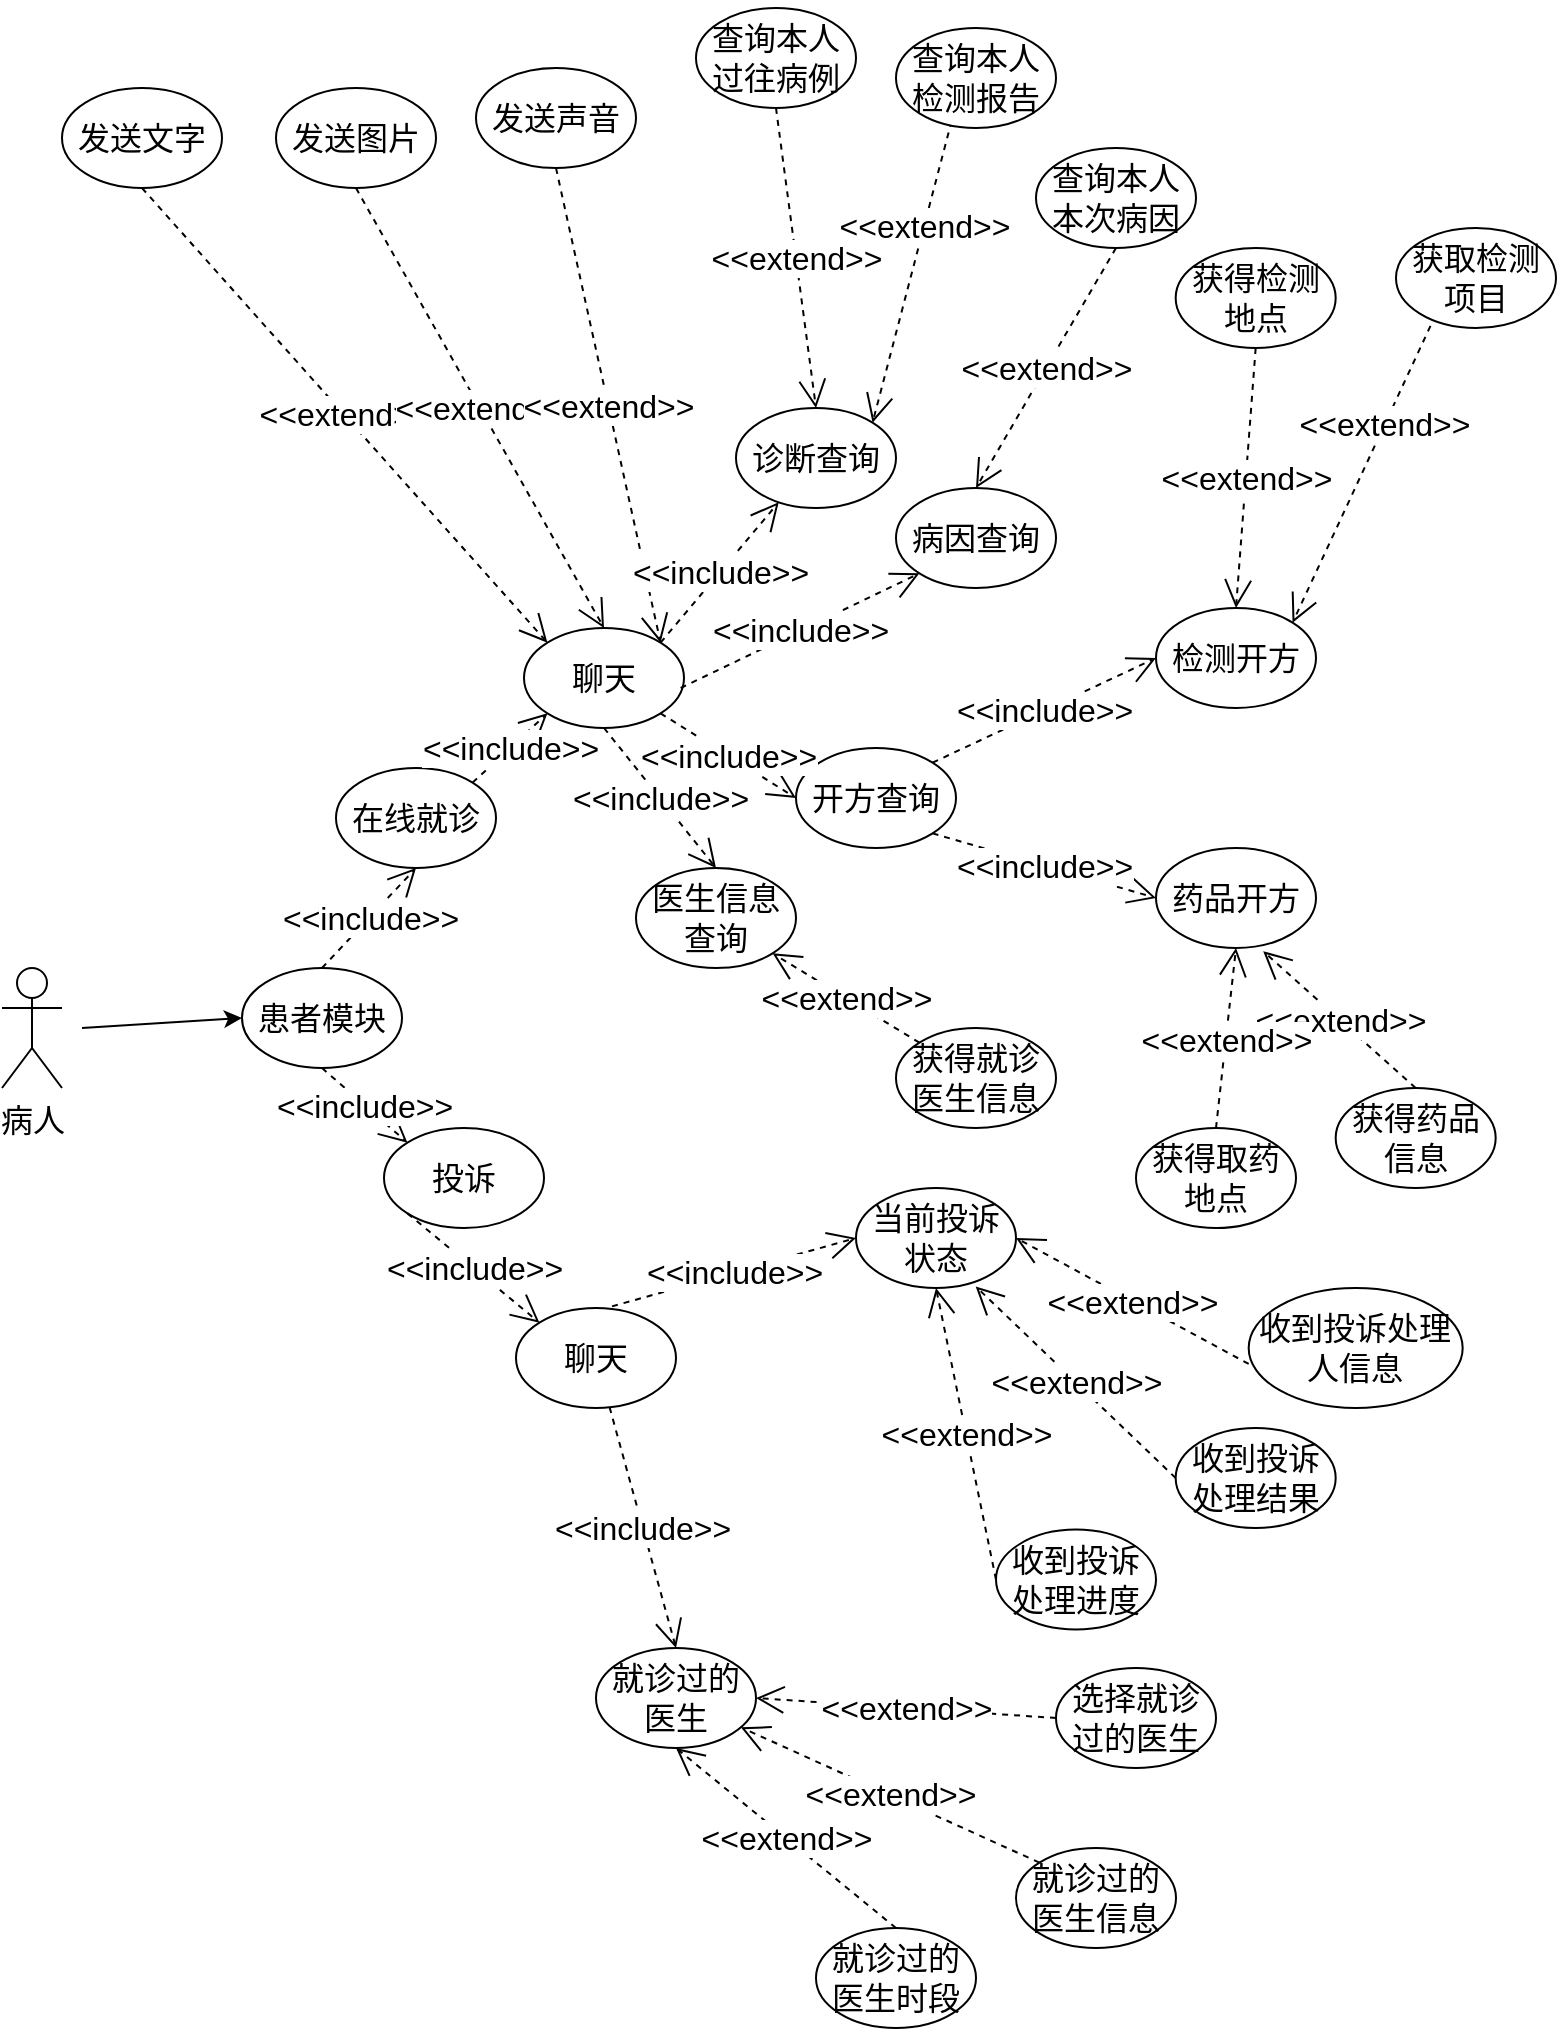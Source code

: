 <mxfile>
    <diagram id="NJdnxab9eYYoYXQFlmJY" name="病人端">
        <mxGraphModel dx="926" dy="507" grid="1" gridSize="10" guides="1" tooltips="1" connect="1" arrows="1" fold="1" page="1" pageScale="1" pageWidth="827" pageHeight="1169" math="0" shadow="0">
            <root>
                <mxCell id="0"/>
                <mxCell id="1" parent="0"/>
                <mxCell id="7" value="病人" style="shape=umlActor;verticalLabelPosition=bottom;verticalAlign=top;html=1;outlineConnect=0;fontFamily=Helvetica;fontSize=16;" parent="1" vertex="1">
                    <mxGeometry x="33" y="490" width="30" height="60" as="geometry"/>
                </mxCell>
                <mxCell id="8" value="患者模块" style="ellipse;whiteSpace=wrap;html=1;fontFamily=Helvetica;fontSize=16;" parent="1" vertex="1">
                    <mxGeometry x="153" y="490" width="80" height="50" as="geometry"/>
                </mxCell>
                <mxCell id="9" value="" style="endArrow=classic;html=1;fontFamily=Helvetica;fontSize=16;entryX=0;entryY=0.5;entryDx=0;entryDy=0;" parent="1" edge="1" target="8">
                    <mxGeometry width="50" height="50" relative="1" as="geometry">
                        <mxPoint x="73" y="520" as="sourcePoint"/>
                        <mxPoint x="143" y="520" as="targetPoint"/>
                    </mxGeometry>
                </mxCell>
                <mxCell id="71" value="&amp;lt;&amp;lt;include&amp;gt;&amp;gt;" style="endArrow=open;endSize=12;dashed=1;html=1;fontFamily=Helvetica;fontSize=16;exitX=0.5;exitY=1;exitDx=0;exitDy=0;entryX=0;entryY=0;entryDx=0;entryDy=0;" parent="1" edge="1" target="72" source="8">
                    <mxGeometry width="160" relative="1" as="geometry">
                        <mxPoint x="173" y="550" as="sourcePoint"/>
                        <mxPoint x="153" y="660" as="targetPoint"/>
                    </mxGeometry>
                </mxCell>
                <mxCell id="72" value="投诉" style="ellipse;whiteSpace=wrap;html=1;fontFamily=Helvetica;fontSize=16;" parent="1" vertex="1">
                    <mxGeometry x="224" y="570" width="80" height="50" as="geometry"/>
                </mxCell>
                <mxCell id="74" value="就诊过的医生" style="ellipse;whiteSpace=wrap;html=1;fontFamily=Helvetica;fontSize=16;" parent="1" vertex="1">
                    <mxGeometry x="330" y="830" width="80" height="50" as="geometry"/>
                </mxCell>
                <mxCell id="75" value="&amp;lt;&amp;lt;include&amp;gt;&amp;gt;" style="endArrow=open;endSize=12;dashed=1;html=1;fontFamily=Helvetica;fontSize=16;entryX=0.5;entryY=0;entryDx=0;entryDy=0;" parent="1" edge="1" target="74" source="loxHcXC8fSR8eSxNFyNq-94">
                    <mxGeometry width="160" relative="1" as="geometry">
                        <mxPoint x="220" y="710" as="sourcePoint"/>
                        <mxPoint x="103" y="810" as="targetPoint"/>
                    </mxGeometry>
                </mxCell>
                <mxCell id="76" value="&amp;lt;&amp;lt;extend&amp;gt;&amp;gt;" style="endArrow=open;endSize=12;dashed=1;html=1;fontFamily=Helvetica;fontSize=16;exitX=0;exitY=0;exitDx=0;exitDy=0;" parent="1" edge="1" target="74" source="77">
                    <mxGeometry x="-0.002" width="160" relative="1" as="geometry">
                        <mxPoint x="-97" y="1050" as="sourcePoint"/>
                        <mxPoint x="-87" y="980" as="targetPoint"/>
                        <mxPoint as="offset"/>
                    </mxGeometry>
                </mxCell>
                <mxCell id="77" value="就诊过的医生信息" style="ellipse;whiteSpace=wrap;html=1;fontFamily=Helvetica;fontSize=16;" parent="1" vertex="1">
                    <mxGeometry x="540" y="930" width="80" height="50" as="geometry"/>
                </mxCell>
                <mxCell id="78" value="&amp;lt;&amp;lt;extend&amp;gt;&amp;gt;" style="endArrow=open;endSize=12;dashed=1;html=1;fontFamily=Helvetica;fontSize=16;entryX=1;entryY=0.5;entryDx=0;entryDy=0;exitX=0;exitY=0.5;exitDx=0;exitDy=0;" parent="1" edge="1" target="74" source="79">
                    <mxGeometry x="-0.002" width="160" relative="1" as="geometry">
                        <mxPoint x="-7" y="1040" as="sourcePoint"/>
                        <mxPoint x="-27" y="980" as="targetPoint"/>
                        <mxPoint as="offset"/>
                    </mxGeometry>
                </mxCell>
                <mxCell id="79" value="选择就诊过的医生" style="ellipse;whiteSpace=wrap;html=1;fontFamily=Helvetica;fontSize=16;" parent="1" vertex="1">
                    <mxGeometry x="560" y="840" width="80" height="50" as="geometry"/>
                </mxCell>
                <mxCell id="81" value="当前投诉状态" style="ellipse;whiteSpace=wrap;html=1;fontFamily=Helvetica;fontSize=16;" parent="1" vertex="1">
                    <mxGeometry x="460" y="600" width="80" height="50" as="geometry"/>
                </mxCell>
                <mxCell id="82" value="&amp;lt;&amp;lt;extend&amp;gt;&amp;gt;" style="endArrow=open;endSize=12;dashed=1;html=1;fontFamily=Helvetica;fontSize=16;entryX=0.748;entryY=0.984;entryDx=0;entryDy=0;entryPerimeter=0;exitX=0;exitY=0.5;exitDx=0;exitDy=0;" parent="1" edge="1" target="81" source="83">
                    <mxGeometry x="-0.002" width="160" relative="1" as="geometry">
                        <mxPoint x="270" y="930" as="sourcePoint"/>
                        <mxPoint x="240" y="870" as="targetPoint"/>
                        <mxPoint as="offset"/>
                    </mxGeometry>
                </mxCell>
                <mxCell id="83" value="收到投诉处理结果" style="ellipse;whiteSpace=wrap;html=1;fontFamily=Helvetica;fontSize=16;" parent="1" vertex="1">
                    <mxGeometry x="619.84" y="720" width="80" height="50" as="geometry"/>
                </mxCell>
                <mxCell id="ld2WuSj3JQHPSCOXWmz2-114" value="&amp;lt;&amp;lt;include&amp;gt;&amp;gt;" style="endArrow=open;endSize=12;dashed=1;html=1;fontFamily=Helvetica;fontSize=16;entryX=0;entryY=0.5;entryDx=0;entryDy=0;exitX=0.6;exitY=-0.016;exitDx=0;exitDy=0;exitPerimeter=0;" parent="1" edge="1" target="81" source="loxHcXC8fSR8eSxNFyNq-94">
                    <mxGeometry width="160" relative="1" as="geometry">
                        <mxPoint x="330" y="730" as="sourcePoint"/>
                        <mxPoint x="200" y="800" as="targetPoint"/>
                    </mxGeometry>
                </mxCell>
                <mxCell id="jPuAKFjpc7MKeaZuPo1s-87" value="收到投诉处理人信息" style="ellipse;whiteSpace=wrap;html=1;fontFamily=Helvetica;fontSize=16;" vertex="1" parent="1">
                    <mxGeometry x="656.34" y="650" width="107" height="60" as="geometry"/>
                </mxCell>
                <mxCell id="jPuAKFjpc7MKeaZuPo1s-88" value="&amp;lt;&amp;lt;extend&amp;gt;&amp;gt;" style="endArrow=open;endSize=12;dashed=1;html=1;fontFamily=Helvetica;fontSize=16;entryX=1;entryY=0.5;entryDx=0;entryDy=0;exitX=0;exitY=0.633;exitDx=0;exitDy=0;exitPerimeter=0;" edge="1" parent="1" source="jPuAKFjpc7MKeaZuPo1s-87" target="81">
                    <mxGeometry x="-0.002" width="160" relative="1" as="geometry">
                        <mxPoint x="650" y="550" as="sourcePoint"/>
                        <mxPoint x="242.84" y="869.2" as="targetPoint"/>
                        <mxPoint as="offset"/>
                    </mxGeometry>
                </mxCell>
                <mxCell id="loxHcXC8fSR8eSxNFyNq-89" value="在线就诊" style="ellipse;whiteSpace=wrap;html=1;fontFamily=Helvetica;fontSize=16;" vertex="1" parent="1">
                    <mxGeometry x="200" y="390" width="80" height="50" as="geometry"/>
                </mxCell>
                <mxCell id="loxHcXC8fSR8eSxNFyNq-90" value="聊天" style="ellipse;whiteSpace=wrap;html=1;fontFamily=Helvetica;fontSize=16;" vertex="1" parent="1">
                    <mxGeometry x="294" y="320" width="80" height="50" as="geometry"/>
                </mxCell>
                <mxCell id="loxHcXC8fSR8eSxNFyNq-91" value="&amp;lt;&amp;lt;include&amp;gt;&amp;gt;" style="endArrow=open;endSize=12;dashed=1;html=1;fontFamily=Helvetica;fontSize=16;entryX=0;entryY=1;entryDx=0;entryDy=0;exitX=1;exitY=0;exitDx=0;exitDy=0;" edge="1" parent="1" source="loxHcXC8fSR8eSxNFyNq-89" target="loxHcXC8fSR8eSxNFyNq-90">
                    <mxGeometry width="160" relative="1" as="geometry">
                        <mxPoint x="344" y="680" as="sourcePoint"/>
                        <mxPoint x="460" y="630" as="targetPoint"/>
                    </mxGeometry>
                </mxCell>
                <mxCell id="loxHcXC8fSR8eSxNFyNq-93" value="&amp;lt;&amp;lt;include&amp;gt;&amp;gt;" style="endArrow=open;endSize=12;dashed=1;html=1;fontFamily=Helvetica;fontSize=16;entryX=0.5;entryY=1;entryDx=0;entryDy=0;exitX=0.5;exitY=0;exitDx=0;exitDy=0;" edge="1" parent="1" source="8" target="loxHcXC8fSR8eSxNFyNq-89">
                    <mxGeometry width="160" relative="1" as="geometry">
                        <mxPoint x="300" y="425" as="sourcePoint"/>
                        <mxPoint x="333" y="365" as="targetPoint"/>
                    </mxGeometry>
                </mxCell>
                <mxCell id="loxHcXC8fSR8eSxNFyNq-94" value="聊天" style="ellipse;whiteSpace=wrap;html=1;fontFamily=Helvetica;fontSize=16;" vertex="1" parent="1">
                    <mxGeometry x="290" y="660" width="80" height="50" as="geometry"/>
                </mxCell>
                <mxCell id="loxHcXC8fSR8eSxNFyNq-95" value="&amp;lt;&amp;lt;include&amp;gt;&amp;gt;" style="endArrow=open;endSize=12;dashed=1;html=1;fontFamily=Helvetica;fontSize=16;entryX=0;entryY=0;entryDx=0;entryDy=0;exitX=0;exitY=1;exitDx=0;exitDy=0;" edge="1" parent="1" source="72" target="loxHcXC8fSR8eSxNFyNq-94">
                    <mxGeometry width="160" relative="1" as="geometry">
                        <mxPoint x="203" y="500" as="sourcePoint"/>
                        <mxPoint x="250" y="450" as="targetPoint"/>
                    </mxGeometry>
                </mxCell>
                <mxCell id="loxHcXC8fSR8eSxNFyNq-96" value="&amp;lt;&amp;lt;extend&amp;gt;&amp;gt;" style="endArrow=open;endSize=12;dashed=1;html=1;fontFamily=Helvetica;fontSize=16;exitX=0.5;exitY=0;exitDx=0;exitDy=0;entryX=0.5;entryY=1;entryDx=0;entryDy=0;" edge="1" parent="1" source="loxHcXC8fSR8eSxNFyNq-97" target="74">
                    <mxGeometry x="-0.002" width="160" relative="1" as="geometry">
                        <mxPoint x="-177" y="1105.17" as="sourcePoint"/>
                        <mxPoint x="360" y="880" as="targetPoint"/>
                        <mxPoint as="offset"/>
                    </mxGeometry>
                </mxCell>
                <mxCell id="loxHcXC8fSR8eSxNFyNq-97" value="就诊过的医生时段" style="ellipse;whiteSpace=wrap;html=1;fontFamily=Helvetica;fontSize=16;" vertex="1" parent="1">
                    <mxGeometry x="440" y="970.0" width="80" height="50" as="geometry"/>
                </mxCell>
                <mxCell id="loxHcXC8fSR8eSxNFyNq-99" value="&amp;lt;&amp;lt;extend&amp;gt;&amp;gt;" style="endArrow=open;endSize=12;dashed=1;html=1;fontFamily=Helvetica;fontSize=16;entryX=0.5;entryY=1;entryDx=0;entryDy=0;exitX=0;exitY=0.5;exitDx=0;exitDy=0;" edge="1" parent="1" source="loxHcXC8fSR8eSxNFyNq-100" target="81">
                    <mxGeometry x="-0.002" width="160" relative="1" as="geometry">
                        <mxPoint x="180.16" y="980.8" as="sourcePoint"/>
                        <mxPoint x="430.0" y="700" as="targetPoint"/>
                        <mxPoint as="offset"/>
                    </mxGeometry>
                </mxCell>
                <mxCell id="loxHcXC8fSR8eSxNFyNq-100" value="收到投诉处理进度" style="ellipse;whiteSpace=wrap;html=1;fontFamily=Helvetica;fontSize=16;" vertex="1" parent="1">
                    <mxGeometry x="530" y="770.8" width="80" height="50" as="geometry"/>
                </mxCell>
                <mxCell id="_nAQpi22I21Tne-nYcTv-83" value="发送文字" style="ellipse;whiteSpace=wrap;html=1;fontFamily=Helvetica;fontSize=16;" vertex="1" parent="1">
                    <mxGeometry x="63" y="50" width="80" height="50" as="geometry"/>
                </mxCell>
                <mxCell id="_nAQpi22I21Tne-nYcTv-84" value="发送图片" style="ellipse;whiteSpace=wrap;html=1;fontFamily=Helvetica;fontSize=16;" vertex="1" parent="1">
                    <mxGeometry x="170" y="50" width="80" height="50" as="geometry"/>
                </mxCell>
                <mxCell id="_nAQpi22I21Tne-nYcTv-85" value="发送声音" style="ellipse;whiteSpace=wrap;html=1;fontFamily=Helvetica;fontSize=16;" vertex="1" parent="1">
                    <mxGeometry x="270" y="40" width="80" height="50" as="geometry"/>
                </mxCell>
                <mxCell id="_nAQpi22I21Tne-nYcTv-86" value="&amp;lt;&amp;lt;extend&amp;gt;&amp;gt;" style="endArrow=open;endSize=12;dashed=1;html=1;fontFamily=Helvetica;fontSize=16;entryX=0;entryY=0;entryDx=0;entryDy=0;exitX=0.5;exitY=1;exitDx=0;exitDy=0;" edge="1" parent="1" source="_nAQpi22I21Tne-nYcTv-83" target="loxHcXC8fSR8eSxNFyNq-90">
                    <mxGeometry x="-0.002" width="160" relative="1" as="geometry">
                        <mxPoint x="506.34" y="332.98" as="sourcePoint"/>
                        <mxPoint x="390" y="270" as="targetPoint"/>
                        <mxPoint as="offset"/>
                    </mxGeometry>
                </mxCell>
                <mxCell id="_nAQpi22I21Tne-nYcTv-87" value="&amp;lt;&amp;lt;extend&amp;gt;&amp;gt;" style="endArrow=open;endSize=12;dashed=1;html=1;fontFamily=Helvetica;fontSize=16;entryX=0.5;entryY=0;entryDx=0;entryDy=0;exitX=0.5;exitY=1;exitDx=0;exitDy=0;" edge="1" parent="1" source="_nAQpi22I21Tne-nYcTv-84" target="loxHcXC8fSR8eSxNFyNq-90">
                    <mxGeometry x="-0.002" width="160" relative="1" as="geometry">
                        <mxPoint x="404" y="80" as="sourcePoint"/>
                        <mxPoint x="315.716" y="337.322" as="targetPoint"/>
                        <mxPoint as="offset"/>
                    </mxGeometry>
                </mxCell>
                <mxCell id="_nAQpi22I21Tne-nYcTv-88" value="&amp;lt;&amp;lt;extend&amp;gt;&amp;gt;" style="endArrow=open;endSize=12;dashed=1;html=1;fontFamily=Helvetica;fontSize=16;entryX=1;entryY=0;entryDx=0;entryDy=0;exitX=0.5;exitY=1;exitDx=0;exitDy=0;" edge="1" parent="1" source="_nAQpi22I21Tne-nYcTv-85" target="loxHcXC8fSR8eSxNFyNq-90">
                    <mxGeometry x="-0.002" width="160" relative="1" as="geometry">
                        <mxPoint x="414" y="90" as="sourcePoint"/>
                        <mxPoint x="325.716" y="347.322" as="targetPoint"/>
                        <mxPoint as="offset"/>
                    </mxGeometry>
                </mxCell>
                <mxCell id="abm4gKf25Ib9o6zTnlEw-83" value="诊断查询" style="ellipse;whiteSpace=wrap;html=1;fontFamily=Helvetica;fontSize=16;" vertex="1" parent="1">
                    <mxGeometry x="400" y="210" width="80" height="50" as="geometry"/>
                </mxCell>
                <mxCell id="abm4gKf25Ib9o6zTnlEw-84" value="&amp;lt;&amp;lt;extend&amp;gt;&amp;gt;" style="endArrow=open;endSize=12;dashed=1;html=1;fontFamily=Helvetica;fontSize=16;exitX=0.5;exitY=1;exitDx=0;exitDy=0;entryX=0.5;entryY=0;entryDx=0;entryDy=0;" edge="1" parent="1" source="abm4gKf25Ib9o6zTnlEw-85" target="abm4gKf25Ib9o6zTnlEw-83">
                    <mxGeometry x="-0.002" width="160" relative="1" as="geometry">
                        <mxPoint x="636" y="440" as="sourcePoint"/>
                        <mxPoint x="546" y="390" as="targetPoint"/>
                        <mxPoint as="offset"/>
                    </mxGeometry>
                </mxCell>
                <mxCell id="abm4gKf25Ib9o6zTnlEw-85" value="查询本人过往病例" style="ellipse;whiteSpace=wrap;html=1;fontFamily=Helvetica;fontSize=16;" vertex="1" parent="1">
                    <mxGeometry x="380" y="10" width="80" height="50" as="geometry"/>
                </mxCell>
                <mxCell id="abm4gKf25Ib9o6zTnlEw-86" value="&amp;lt;&amp;lt;extend&amp;gt;&amp;gt;" style="endArrow=open;endSize=12;dashed=1;html=1;fontFamily=Helvetica;fontSize=16;exitX=0.5;exitY=0;exitDx=0;exitDy=0;entryX=1;entryY=0;entryDx=0;entryDy=0;" edge="1" parent="1" source="abm4gKf25Ib9o6zTnlEw-87" target="abm4gKf25Ib9o6zTnlEw-83">
                    <mxGeometry x="-0.002" width="160" relative="1" as="geometry">
                        <mxPoint x="606" y="490" as="sourcePoint"/>
                        <mxPoint x="536" y="410" as="targetPoint"/>
                        <mxPoint as="offset"/>
                    </mxGeometry>
                </mxCell>
                <mxCell id="abm4gKf25Ib9o6zTnlEw-87" value="查询本人检测报告" style="ellipse;whiteSpace=wrap;html=1;fontFamily=Helvetica;fontSize=16;" vertex="1" parent="1">
                    <mxGeometry x="480" y="20" width="80" height="50" as="geometry"/>
                </mxCell>
                <mxCell id="abm4gKf25Ib9o6zTnlEw-88" value="&amp;lt;&amp;lt;include&amp;gt;&amp;gt;" style="endArrow=open;endSize=12;dashed=1;html=1;fontFamily=Helvetica;fontSize=16;exitX=1;exitY=0;exitDx=0;exitDy=0;" edge="1" parent="1" source="loxHcXC8fSR8eSxNFyNq-90" target="abm4gKf25Ib9o6zTnlEw-83">
                    <mxGeometry width="160" relative="1" as="geometry">
                        <mxPoint x="278.284" y="407.322" as="sourcePoint"/>
                        <mxPoint x="315.716" y="372.678" as="targetPoint"/>
                    </mxGeometry>
                </mxCell>
                <mxCell id="sHompIeiI-9UbB_XQ81F-83" value="病因查询" style="ellipse;whiteSpace=wrap;html=1;fontFamily=Helvetica;fontSize=16;" vertex="1" parent="1">
                    <mxGeometry x="480" y="250" width="80" height="50" as="geometry"/>
                </mxCell>
                <mxCell id="sHompIeiI-9UbB_XQ81F-86" value="&amp;lt;&amp;lt;extend&amp;gt;&amp;gt;" style="endArrow=open;endSize=12;dashed=1;html=1;fontFamily=Helvetica;fontSize=16;exitX=0.5;exitY=1;exitDx=0;exitDy=0;entryX=0.5;entryY=0;entryDx=0;entryDy=0;" edge="1" parent="1" source="sHompIeiI-9UbB_XQ81F-87" target="sHompIeiI-9UbB_XQ81F-83">
                    <mxGeometry x="-0.002" width="160" relative="1" as="geometry">
                        <mxPoint x="756" y="540" as="sourcePoint"/>
                        <mxPoint x="686" y="460" as="targetPoint"/>
                        <mxPoint as="offset"/>
                    </mxGeometry>
                </mxCell>
                <mxCell id="sHompIeiI-9UbB_XQ81F-87" value="查询本人本次病因" style="ellipse;whiteSpace=wrap;html=1;fontFamily=Helvetica;fontSize=16;" vertex="1" parent="1">
                    <mxGeometry x="550" y="80" width="80" height="50" as="geometry"/>
                </mxCell>
                <mxCell id="a1mK5I7FwbS8hBGgV3Wx-83" value="&amp;lt;&amp;lt;include&amp;gt;&amp;gt;" style="endArrow=open;endSize=12;dashed=1;html=1;fontFamily=Helvetica;fontSize=16;exitX=0.979;exitY=0.6;exitDx=0;exitDy=0;entryX=0;entryY=1;entryDx=0;entryDy=0;exitPerimeter=0;" edge="1" parent="1" source="loxHcXC8fSR8eSxNFyNq-90" target="sHompIeiI-9UbB_XQ81F-83">
                    <mxGeometry width="160" relative="1" as="geometry">
                        <mxPoint x="372.284" y="337.322" as="sourcePoint"/>
                        <mxPoint x="439.205" y="284.618" as="targetPoint"/>
                    </mxGeometry>
                </mxCell>
                <mxCell id="bPadB127_EvEjpuh0DB1-84" value="开方查询" style="ellipse;whiteSpace=wrap;html=1;fontFamily=Helvetica;fontSize=16;" vertex="1" parent="1">
                    <mxGeometry x="430" y="380" width="80" height="50" as="geometry"/>
                </mxCell>
                <mxCell id="bPadB127_EvEjpuh0DB1-85" value="&amp;lt;&amp;lt;include&amp;gt;&amp;gt;" style="endArrow=open;endSize=12;dashed=1;html=1;fontFamily=Helvetica;fontSize=16;exitX=1;exitY=0;exitDx=0;exitDy=0;entryX=0;entryY=0.5;entryDx=0;entryDy=0;" edge="1" parent="1" source="bPadB127_EvEjpuh0DB1-84" target="bPadB127_EvEjpuh0DB1-86">
                    <mxGeometry width="160" relative="1" as="geometry">
                        <mxPoint x="580" y="630" as="sourcePoint"/>
                        <mxPoint x="640" y="710" as="targetPoint"/>
                        <mxPoint as="offset"/>
                    </mxGeometry>
                </mxCell>
                <mxCell id="bPadB127_EvEjpuh0DB1-86" value="检测开方" style="ellipse;whiteSpace=wrap;html=1;fontFamily=Helvetica;fontSize=16;" vertex="1" parent="1">
                    <mxGeometry x="610" y="310" width="80" height="50" as="geometry"/>
                </mxCell>
                <mxCell id="bPadB127_EvEjpuh0DB1-87" value="&amp;lt;&amp;lt;extend&amp;gt;&amp;gt;" style="endArrow=open;endSize=12;dashed=1;html=1;fontFamily=Helvetica;fontSize=16;exitX=0.5;exitY=1;exitDx=0;exitDy=0;entryX=0.5;entryY=0;entryDx=0;entryDy=0;" edge="1" parent="1" source="bPadB127_EvEjpuh0DB1-88" target="bPadB127_EvEjpuh0DB1-86">
                    <mxGeometry x="-0.002" width="160" relative="1" as="geometry">
                        <mxPoint x="765" y="820" as="sourcePoint"/>
                        <mxPoint x="710" y="760" as="targetPoint"/>
                        <mxPoint as="offset"/>
                    </mxGeometry>
                </mxCell>
                <mxCell id="bPadB127_EvEjpuh0DB1-88" value="获得检测地点" style="ellipse;whiteSpace=wrap;html=1;fontFamily=Helvetica;fontSize=16;" vertex="1" parent="1">
                    <mxGeometry x="619.84" y="130" width="80" height="50" as="geometry"/>
                </mxCell>
                <mxCell id="bPadB127_EvEjpuh0DB1-89" value="&amp;lt;&amp;lt;extend&amp;gt;&amp;gt;" style="endArrow=open;endSize=12;dashed=1;html=1;fontFamily=Helvetica;fontSize=16;exitX=0.5;exitY=0;exitDx=0;exitDy=0;entryX=1;entryY=0;entryDx=0;entryDy=0;" edge="1" parent="1" source="bPadB127_EvEjpuh0DB1-90" target="bPadB127_EvEjpuh0DB1-86">
                    <mxGeometry x="-0.002" width="160" relative="1" as="geometry">
                        <mxPoint x="630" y="830" as="sourcePoint"/>
                        <mxPoint x="650" y="770" as="targetPoint"/>
                        <mxPoint as="offset"/>
                    </mxGeometry>
                </mxCell>
                <mxCell id="bPadB127_EvEjpuh0DB1-90" value="获取检测项目" style="ellipse;whiteSpace=wrap;html=1;fontFamily=Helvetica;fontSize=16;" vertex="1" parent="1">
                    <mxGeometry x="730" y="120" width="80" height="50" as="geometry"/>
                </mxCell>
                <mxCell id="bPadB127_EvEjpuh0DB1-91" value="&amp;lt;&amp;lt;include&amp;gt;&amp;gt;" style="endArrow=open;endSize=12;dashed=1;html=1;fontFamily=Helvetica;fontSize=16;entryX=0;entryY=0.5;entryDx=0;entryDy=0;exitX=1;exitY=1;exitDx=0;exitDy=0;" edge="1" parent="1" source="bPadB127_EvEjpuh0DB1-84" target="bPadB127_EvEjpuh0DB1-92">
                    <mxGeometry width="160" relative="1" as="geometry">
                        <mxPoint x="520" y="630" as="sourcePoint"/>
                        <mxPoint x="510" y="720" as="targetPoint"/>
                        <mxPoint as="offset"/>
                    </mxGeometry>
                </mxCell>
                <mxCell id="bPadB127_EvEjpuh0DB1-92" value="药品开方" style="ellipse;whiteSpace=wrap;html=1;fontFamily=Helvetica;fontSize=16;" vertex="1" parent="1">
                    <mxGeometry x="610" y="430" width="80" height="50" as="geometry"/>
                </mxCell>
                <mxCell id="bPadB127_EvEjpuh0DB1-93" value="获得药品信息" style="ellipse;whiteSpace=wrap;html=1;fontFamily=Helvetica;fontSize=16;" vertex="1" parent="1">
                    <mxGeometry x="699.84" y="550" width="80" height="50" as="geometry"/>
                </mxCell>
                <mxCell id="bPadB127_EvEjpuh0DB1-94" value="&amp;lt;&amp;lt;extend&amp;gt;&amp;gt;" style="endArrow=open;endSize=12;dashed=1;html=1;fontFamily=Helvetica;fontSize=16;exitX=0.5;exitY=0;exitDx=0;exitDy=0;entryX=0.67;entryY=1.032;entryDx=0;entryDy=0;entryPerimeter=0;" edge="1" parent="1" source="bPadB127_EvEjpuh0DB1-93" target="bPadB127_EvEjpuh0DB1-92">
                    <mxGeometry x="0.008" width="160" relative="1" as="geometry">
                        <mxPoint x="552" y="833" as="sourcePoint"/>
                        <mxPoint x="522" y="773" as="targetPoint"/>
                        <mxPoint as="offset"/>
                    </mxGeometry>
                </mxCell>
                <mxCell id="bPadB127_EvEjpuh0DB1-95" value="&amp;lt;&amp;lt;extend&amp;gt;&amp;gt;" style="endArrow=open;endSize=12;dashed=1;html=1;fontFamily=Helvetica;fontSize=16;exitX=0.5;exitY=0;exitDx=0;exitDy=0;entryX=0.5;entryY=1;entryDx=0;entryDy=0;" edge="1" parent="1" source="bPadB127_EvEjpuh0DB1-96" target="bPadB127_EvEjpuh0DB1-92">
                    <mxGeometry x="-0.016" width="160" relative="1" as="geometry">
                        <mxPoint x="447" y="828" as="sourcePoint"/>
                        <mxPoint x="477" y="768" as="targetPoint"/>
                        <mxPoint as="offset"/>
                    </mxGeometry>
                </mxCell>
                <mxCell id="bPadB127_EvEjpuh0DB1-96" value="获得取药地点" style="ellipse;whiteSpace=wrap;html=1;fontFamily=Helvetica;fontSize=16;" vertex="1" parent="1">
                    <mxGeometry x="600" y="570" width="80" height="50" as="geometry"/>
                </mxCell>
                <mxCell id="bPadB127_EvEjpuh0DB1-97" value="&amp;lt;&amp;lt;include&amp;gt;&amp;gt;" style="endArrow=open;endSize=12;dashed=1;html=1;fontFamily=Helvetica;fontSize=16;exitX=1;exitY=1;exitDx=0;exitDy=0;entryX=0;entryY=0.5;entryDx=0;entryDy=0;" edge="1" parent="1" source="loxHcXC8fSR8eSxNFyNq-90" target="bPadB127_EvEjpuh0DB1-84">
                    <mxGeometry width="160" relative="1" as="geometry">
                        <mxPoint x="382.32" y="360" as="sourcePoint"/>
                        <mxPoint x="501.716" y="302.678" as="targetPoint"/>
                    </mxGeometry>
                </mxCell>
                <mxCell id="bPadB127_EvEjpuh0DB1-98" value="医生信息查询" style="ellipse;whiteSpace=wrap;html=1;fontFamily=Helvetica;fontSize=16;" vertex="1" parent="1">
                    <mxGeometry x="350" y="440" width="80" height="50" as="geometry"/>
                </mxCell>
                <mxCell id="bPadB127_EvEjpuh0DB1-99" value="&amp;lt;&amp;lt;include&amp;gt;&amp;gt;" style="endArrow=open;endSize=12;dashed=1;html=1;fontFamily=Helvetica;fontSize=16;exitX=0.5;exitY=1;exitDx=0;exitDy=0;entryX=0.5;entryY=0;entryDx=0;entryDy=0;" edge="1" parent="1" source="loxHcXC8fSR8eSxNFyNq-90" target="bPadB127_EvEjpuh0DB1-98">
                    <mxGeometry width="160" relative="1" as="geometry">
                        <mxPoint x="372.284" y="372.678" as="sourcePoint"/>
                        <mxPoint x="440" y="415" as="targetPoint"/>
                    </mxGeometry>
                </mxCell>
                <mxCell id="bPadB127_EvEjpuh0DB1-100" value="&amp;lt;&amp;lt;extend&amp;gt;&amp;gt;" style="endArrow=open;endSize=12;dashed=1;html=1;fontFamily=Helvetica;fontSize=16;exitX=0;exitY=0;exitDx=0;exitDy=0;entryX=1;entryY=1;entryDx=0;entryDy=0;" edge="1" parent="1" source="bPadB127_EvEjpuh0DB1-101" target="bPadB127_EvEjpuh0DB1-98">
                    <mxGeometry x="-0.016" width="160" relative="1" as="geometry">
                        <mxPoint x="327" y="778" as="sourcePoint"/>
                        <mxPoint x="448.284" y="502.678" as="targetPoint"/>
                        <mxPoint as="offset"/>
                    </mxGeometry>
                </mxCell>
                <mxCell id="bPadB127_EvEjpuh0DB1-101" value="获得就诊医生信息" style="ellipse;whiteSpace=wrap;html=1;fontFamily=Helvetica;fontSize=16;" vertex="1" parent="1">
                    <mxGeometry x="480" y="520" width="80" height="50" as="geometry"/>
                </mxCell>
            </root>
        </mxGraphModel>
    </diagram>
    <diagram name="医生端" id="Bx6CZPLRewp9mBwdQaxV">
        <mxGraphModel dx="756" dy="507" grid="1" gridSize="10" guides="1" tooltips="1" connect="1" arrows="1" fold="1" page="1" pageScale="1" pageWidth="827" pageHeight="1169" math="0" shadow="0">
            <root>
                <mxCell id="gvjS8sGDg7Mvpep1kLNC-0"/>
                <mxCell id="gvjS8sGDg7Mvpep1kLNC-1" parent="gvjS8sGDg7Mvpep1kLNC-0"/>
                <mxCell id="gvjS8sGDg7Mvpep1kLNC-3" value="医生模块" style="ellipse;whiteSpace=wrap;html=1;fontFamily=Helvetica;fontSize=16;" parent="gvjS8sGDg7Mvpep1kLNC-1" vertex="1">
                    <mxGeometry x="359" y="70" width="80" height="50" as="geometry"/>
                </mxCell>
                <mxCell id="zEujwbrCRtAu8Y5eIeBA-0" value="&amp;lt;&amp;lt;include&amp;gt;&amp;gt;" style="endArrow=open;endSize=12;dashed=1;html=1;fontFamily=Helvetica;fontSize=16;exitX=0.5;exitY=1;exitDx=0;exitDy=0;entryX=0.5;entryY=0;entryDx=0;entryDy=0;" parent="gvjS8sGDg7Mvpep1kLNC-1" edge="1" target="zEujwbrCRtAu8Y5eIeBA-1" source="gvjS8sGDg7Mvpep1kLNC-3">
                    <mxGeometry width="160" relative="1" as="geometry">
                        <mxPoint x="236" y="420" as="sourcePoint"/>
                        <mxPoint x="306" y="490" as="targetPoint"/>
                    </mxGeometry>
                </mxCell>
                <mxCell id="zEujwbrCRtAu8Y5eIeBA-1" value="在线问诊" style="ellipse;whiteSpace=wrap;html=1;fontFamily=Helvetica;fontSize=16;" parent="gvjS8sGDg7Mvpep1kLNC-1" vertex="1">
                    <mxGeometry x="359" y="180" width="80" height="50" as="geometry"/>
                </mxCell>
                <mxCell id="zEujwbrCRtAu8Y5eIeBA-2" value="聊天" style="ellipse;whiteSpace=wrap;html=1;fontFamily=Helvetica;fontSize=16;" parent="gvjS8sGDg7Mvpep1kLNC-1" vertex="1">
                    <mxGeometry x="359" y="280" width="80" height="50" as="geometry"/>
                </mxCell>
                <mxCell id="zEujwbrCRtAu8Y5eIeBA-3" value="&amp;lt;&amp;lt;include&amp;gt;&amp;gt;" style="endArrow=open;endSize=12;dashed=1;html=1;fontFamily=Helvetica;fontSize=16;entryX=0.5;entryY=0;entryDx=0;entryDy=0;exitX=0.5;exitY=1;exitDx=0;exitDy=0;" parent="gvjS8sGDg7Mvpep1kLNC-1" edge="1" target="zEujwbrCRtAu8Y5eIeBA-2" source="zEujwbrCRtAu8Y5eIeBA-1">
                    <mxGeometry width="160" relative="1" as="geometry">
                        <mxPoint x="380" y="510" as="sourcePoint"/>
                        <mxPoint x="496" y="460" as="targetPoint"/>
                    </mxGeometry>
                </mxCell>
                <mxCell id="lYZwMJZ39ByG_NPIFqXy-0" value="&amp;lt;&amp;lt;extend&amp;gt;&amp;gt;" style="endArrow=open;endSize=12;dashed=1;html=1;fontFamily=Helvetica;fontSize=16;exitX=0.5;exitY=0;exitDx=0;exitDy=0;entryX=0.5;entryY=1;entryDx=0;entryDy=0;" parent="gvjS8sGDg7Mvpep1kLNC-1" edge="1" target="zEujwbrCRtAu8Y5eIeBA-2" source="lYZwMJZ39ByG_NPIFqXy-1">
                    <mxGeometry x="-0.002" width="160" relative="1" as="geometry">
                        <mxPoint x="710" y="510" as="sourcePoint"/>
                        <mxPoint x="596" y="470" as="targetPoint"/>
                        <mxPoint as="offset"/>
                    </mxGeometry>
                </mxCell>
                <mxCell id="lYZwMJZ39ByG_NPIFqXy-1" value="发起聊天" style="ellipse;whiteSpace=wrap;html=1;fontFamily=Helvetica;fontSize=16;" parent="gvjS8sGDg7Mvpep1kLNC-1" vertex="1">
                    <mxGeometry x="596" y="380" width="80" height="50" as="geometry"/>
                </mxCell>
                <mxCell id="lYZwMJZ39ByG_NPIFqXy-2" value="&amp;lt;&amp;lt;extend&amp;gt;&amp;gt;" style="endArrow=open;endSize=12;dashed=1;html=1;fontFamily=Helvetica;fontSize=16;exitX=0.5;exitY=0;exitDx=0;exitDy=0;entryX=0.5;entryY=1;entryDx=0;entryDy=0;" parent="gvjS8sGDg7Mvpep1kLNC-1" edge="1" target="zEujwbrCRtAu8Y5eIeBA-2" source="lYZwMJZ39ByG_NPIFqXy-3">
                    <mxGeometry x="-0.002" width="160" relative="1" as="geometry">
                        <mxPoint x="686" y="560" as="sourcePoint"/>
                        <mxPoint x="576" y="500" as="targetPoint"/>
                        <mxPoint as="offset"/>
                    </mxGeometry>
                </mxCell>
                <mxCell id="lYZwMJZ39ByG_NPIFqXy-3" value="聊天接通" style="ellipse;whiteSpace=wrap;html=1;fontFamily=Helvetica;fontSize=16;" parent="gvjS8sGDg7Mvpep1kLNC-1" vertex="1">
                    <mxGeometry x="439" y="380" width="80" height="50" as="geometry"/>
                </mxCell>
                <mxCell id="lYZwMJZ39ByG_NPIFqXy-4" value="诊断" style="ellipse;whiteSpace=wrap;html=1;fontFamily=Helvetica;fontSize=16;" parent="gvjS8sGDg7Mvpep1kLNC-1" vertex="1">
                    <mxGeometry x="230" y="380" width="80" height="50" as="geometry"/>
                </mxCell>
                <mxCell id="lYZwMJZ39ByG_NPIFqXy-5" value="&amp;lt;&amp;lt;include&amp;gt;&amp;gt;" style="endArrow=open;endSize=12;dashed=1;html=1;fontFamily=Helvetica;fontSize=16;entryX=0.5;entryY=0;entryDx=0;entryDy=0;exitX=0.5;exitY=1;exitDx=0;exitDy=0;" parent="gvjS8sGDg7Mvpep1kLNC-1" edge="1" target="lYZwMJZ39ByG_NPIFqXy-4" source="zEujwbrCRtAu8Y5eIeBA-2">
                    <mxGeometry width="160" relative="1" as="geometry">
                        <mxPoint x="536" y="500" as="sourcePoint"/>
                        <mxPoint x="536" y="570" as="targetPoint"/>
                        <mxPoint as="offset"/>
                    </mxGeometry>
                </mxCell>
                <mxCell id="lYZwMJZ39ByG_NPIFqXy-6" value="&amp;lt;&amp;lt;extend&amp;gt;&amp;gt;" style="endArrow=open;endSize=12;dashed=1;html=1;fontFamily=Helvetica;fontSize=16;exitX=0;exitY=0.5;exitDx=0;exitDy=0;entryX=1;entryY=0.5;entryDx=0;entryDy=0;" parent="gvjS8sGDg7Mvpep1kLNC-1" edge="1" target="lYZwMJZ39ByG_NPIFqXy-4" source="lYZwMJZ39ByG_NPIFqXy-7">
                    <mxGeometry x="-0.002" width="160" relative="1" as="geometry">
                        <mxPoint x="686" y="630" as="sourcePoint"/>
                        <mxPoint x="586" y="600" as="targetPoint"/>
                        <mxPoint as="offset"/>
                    </mxGeometry>
                </mxCell>
                <mxCell id="lYZwMJZ39ByG_NPIFqXy-7" value="发送文字" style="ellipse;whiteSpace=wrap;html=1;fontFamily=Helvetica;fontSize=16;" parent="gvjS8sGDg7Mvpep1kLNC-1" vertex="1">
                    <mxGeometry x="570" y="450" width="80" height="50" as="geometry"/>
                </mxCell>
                <mxCell id="lYZwMJZ39ByG_NPIFqXy-8" value="&amp;lt;&amp;lt;extend&amp;gt;&amp;gt;" style="endArrow=open;endSize=12;dashed=1;html=1;fontFamily=Helvetica;fontSize=16;exitX=0;exitY=0.5;exitDx=0;exitDy=0;entryX=1;entryY=0.5;entryDx=0;entryDy=0;" parent="gvjS8sGDg7Mvpep1kLNC-1" edge="1" target="lYZwMJZ39ByG_NPIFqXy-4" source="lYZwMJZ39ByG_NPIFqXy-9">
                    <mxGeometry x="-0.002" width="160" relative="1" as="geometry">
                        <mxPoint x="676" y="690" as="sourcePoint"/>
                        <mxPoint x="576" y="640" as="targetPoint"/>
                        <mxPoint as="offset"/>
                    </mxGeometry>
                </mxCell>
                <mxCell id="lYZwMJZ39ByG_NPIFqXy-9" value="发送图片" style="ellipse;whiteSpace=wrap;html=1;fontFamily=Helvetica;fontSize=16;" parent="gvjS8sGDg7Mvpep1kLNC-1" vertex="1">
                    <mxGeometry x="676" y="510" width="80" height="50" as="geometry"/>
                </mxCell>
                <mxCell id="lYZwMJZ39ByG_NPIFqXy-10" value="&amp;lt;&amp;lt;extend&amp;gt;&amp;gt;" style="endArrow=open;endSize=12;dashed=1;html=1;fontFamily=Helvetica;fontSize=16;exitX=0;exitY=0.5;exitDx=0;exitDy=0;entryX=1;entryY=0.5;entryDx=0;entryDy=0;" parent="gvjS8sGDg7Mvpep1kLNC-1" edge="1" target="lYZwMJZ39ByG_NPIFqXy-4" source="lYZwMJZ39ByG_NPIFqXy-11">
                    <mxGeometry x="-0.004" width="160" relative="1" as="geometry">
                        <mxPoint x="626" y="730" as="sourcePoint"/>
                        <mxPoint x="536" y="650" as="targetPoint"/>
                        <mxPoint as="offset"/>
                    </mxGeometry>
                </mxCell>
                <mxCell id="lYZwMJZ39ByG_NPIFqXy-11" value="发送声音" style="ellipse;whiteSpace=wrap;html=1;fontFamily=Helvetica;fontSize=16;" parent="gvjS8sGDg7Mvpep1kLNC-1" vertex="1">
                    <mxGeometry x="696" y="585" width="80" height="50" as="geometry"/>
                </mxCell>
                <mxCell id="lYZwMJZ39ByG_NPIFqXy-12" value="&amp;lt;&amp;lt;include&amp;gt;&amp;gt;" style="endArrow=open;endSize=12;dashed=1;html=1;fontFamily=Helvetica;fontSize=16;entryX=0.5;entryY=0;entryDx=0;entryDy=0;exitX=0.74;exitY=1;exitDx=0;exitDy=0;exitPerimeter=0;" parent="gvjS8sGDg7Mvpep1kLNC-1" edge="1" target="lYZwMJZ39ByG_NPIFqXy-13" source="lYZwMJZ39ByG_NPIFqXy-4">
                    <mxGeometry width="160" relative="1" as="geometry">
                        <mxPoint x="526" y="640" as="sourcePoint"/>
                        <mxPoint x="506" y="730" as="targetPoint"/>
                        <mxPoint as="offset"/>
                    </mxGeometry>
                </mxCell>
                <mxCell id="lYZwMJZ39ByG_NPIFqXy-13" value="诊断查询" style="ellipse;whiteSpace=wrap;html=1;fontFamily=Helvetica;fontSize=16;" parent="gvjS8sGDg7Mvpep1kLNC-1" vertex="1">
                    <mxGeometry x="470" y="560" width="80" height="50" as="geometry"/>
                </mxCell>
                <mxCell id="lYZwMJZ39ByG_NPIFqXy-14" value="&amp;lt;&amp;lt;extend&amp;gt;&amp;gt;" style="endArrow=open;endSize=12;dashed=1;html=1;fontFamily=Helvetica;fontSize=16;exitX=0.5;exitY=0;exitDx=0;exitDy=0;entryX=1;entryY=1;entryDx=0;entryDy=0;" parent="gvjS8sGDg7Mvpep1kLNC-1" edge="1" target="lYZwMJZ39ByG_NPIFqXy-13" source="lYZwMJZ39ByG_NPIFqXy-15">
                    <mxGeometry x="-0.002" width="160" relative="1" as="geometry">
                        <mxPoint x="646" y="830" as="sourcePoint"/>
                        <mxPoint x="556" y="780" as="targetPoint"/>
                        <mxPoint as="offset"/>
                    </mxGeometry>
                </mxCell>
                <mxCell id="lYZwMJZ39ByG_NPIFqXy-15" value="查询患者过往病例" style="ellipse;whiteSpace=wrap;html=1;fontFamily=Helvetica;fontSize=16;" parent="gvjS8sGDg7Mvpep1kLNC-1" vertex="1">
                    <mxGeometry x="640" y="670" width="80" height="50" as="geometry"/>
                </mxCell>
                <mxCell id="lYZwMJZ39ByG_NPIFqXy-16" value="&amp;lt;&amp;lt;extend&amp;gt;&amp;gt;" style="endArrow=open;endSize=12;dashed=1;html=1;fontFamily=Helvetica;fontSize=16;exitX=0.5;exitY=0;exitDx=0;exitDy=0;entryX=0.5;entryY=1;entryDx=0;entryDy=0;" parent="gvjS8sGDg7Mvpep1kLNC-1" edge="1" target="lYZwMJZ39ByG_NPIFqXy-13" source="lYZwMJZ39ByG_NPIFqXy-17">
                    <mxGeometry x="-0.002" width="160" relative="1" as="geometry">
                        <mxPoint x="616" y="880" as="sourcePoint"/>
                        <mxPoint x="546" y="800" as="targetPoint"/>
                        <mxPoint as="offset"/>
                    </mxGeometry>
                </mxCell>
                <mxCell id="lYZwMJZ39ByG_NPIFqXy-17" value="查询患者检测报告" style="ellipse;whiteSpace=wrap;html=1;fontFamily=Helvetica;fontSize=16;" parent="gvjS8sGDg7Mvpep1kLNC-1" vertex="1">
                    <mxGeometry x="540" y="720" width="80" height="50" as="geometry"/>
                </mxCell>
                <mxCell id="lYZwMJZ39ByG_NPIFqXy-18" value="&amp;lt;&amp;lt;include&amp;gt;&amp;gt;" style="endArrow=open;endSize=12;dashed=1;html=1;fontFamily=Helvetica;fontSize=16;entryX=0.5;entryY=0;entryDx=0;entryDy=0;" parent="gvjS8sGDg7Mvpep1kLNC-1" edge="1" target="lYZwMJZ39ByG_NPIFqXy-19" source="lYZwMJZ39ByG_NPIFqXy-4">
                    <mxGeometry x="0.268" y="1" width="160" relative="1" as="geometry">
                        <mxPoint x="486" y="620" as="sourcePoint"/>
                        <mxPoint x="386" y="700" as="targetPoint"/>
                        <mxPoint as="offset"/>
                    </mxGeometry>
                </mxCell>
                <mxCell id="lYZwMJZ39ByG_NPIFqXy-19" value="开方" style="ellipse;whiteSpace=wrap;html=1;fontFamily=Helvetica;fontSize=16;" parent="gvjS8sGDg7Mvpep1kLNC-1" vertex="1">
                    <mxGeometry x="270" y="510" width="80" height="50" as="geometry"/>
                </mxCell>
                <mxCell id="lYZwMJZ39ByG_NPIFqXy-21" value="&amp;lt;&amp;lt;include&amp;gt;&amp;gt;" style="endArrow=open;endSize=12;dashed=1;html=1;fontFamily=Helvetica;fontSize=16;exitX=1;exitY=1;exitDx=0;exitDy=0;entryX=0.25;entryY=0;entryDx=0;entryDy=0;entryPerimeter=0;" parent="gvjS8sGDg7Mvpep1kLNC-1" edge="1" target="lYZwMJZ39ByG_NPIFqXy-22" source="lYZwMJZ39ByG_NPIFqXy-19">
                    <mxGeometry width="160" relative="1" as="geometry">
                        <mxPoint x="406" y="770" as="sourcePoint"/>
                        <mxPoint x="466" y="850" as="targetPoint"/>
                        <mxPoint as="offset"/>
                    </mxGeometry>
                </mxCell>
                <mxCell id="lYZwMJZ39ByG_NPIFqXy-22" value="检测开方" style="ellipse;whiteSpace=wrap;html=1;fontFamily=Helvetica;fontSize=16;" parent="gvjS8sGDg7Mvpep1kLNC-1" vertex="1">
                    <mxGeometry x="390" y="610" width="80" height="50" as="geometry"/>
                </mxCell>
                <mxCell id="lYZwMJZ39ByG_NPIFqXy-23" value="&amp;lt;&amp;lt;extend&amp;gt;&amp;gt;" style="endArrow=open;endSize=12;dashed=1;html=1;fontFamily=Helvetica;fontSize=16;exitX=0.28;exitY=0;exitDx=0;exitDy=0;exitPerimeter=0;entryX=0.94;entryY=0.88;entryDx=0;entryDy=0;entryPerimeter=0;" parent="gvjS8sGDg7Mvpep1kLNC-1" edge="1" target="lYZwMJZ39ByG_NPIFqXy-22" source="lYZwMJZ39ByG_NPIFqXy-24">
                    <mxGeometry x="-0.002" width="160" relative="1" as="geometry">
                        <mxPoint x="591" y="960" as="sourcePoint"/>
                        <mxPoint x="536" y="900" as="targetPoint"/>
                        <mxPoint as="offset"/>
                    </mxGeometry>
                </mxCell>
                <mxCell id="lYZwMJZ39ByG_NPIFqXy-24" value="获得检测信息" style="ellipse;whiteSpace=wrap;html=1;fontFamily=Helvetica;fontSize=16;" parent="gvjS8sGDg7Mvpep1kLNC-1" vertex="1">
                    <mxGeometry x="480" y="840" width="80" height="50" as="geometry"/>
                </mxCell>
                <mxCell id="lYZwMJZ39ByG_NPIFqXy-25" value="&amp;lt;&amp;lt;extend&amp;gt;&amp;gt;" style="endArrow=open;endSize=12;dashed=1;html=1;fontFamily=Helvetica;fontSize=16;exitX=0.5;exitY=0;exitDx=0;exitDy=0;entryX=0.5;entryY=1;entryDx=0;entryDy=0;" parent="gvjS8sGDg7Mvpep1kLNC-1" edge="1" target="lYZwMJZ39ByG_NPIFqXy-22" source="lYZwMJZ39ByG_NPIFqXy-26">
                    <mxGeometry x="-0.002" width="160" relative="1" as="geometry">
                        <mxPoint x="456" y="970" as="sourcePoint"/>
                        <mxPoint x="476" y="910" as="targetPoint"/>
                        <mxPoint as="offset"/>
                    </mxGeometry>
                </mxCell>
                <mxCell id="lYZwMJZ39ByG_NPIFqXy-26" value="选择检测项目" style="ellipse;whiteSpace=wrap;html=1;fontFamily=Helvetica;fontSize=16;" parent="gvjS8sGDg7Mvpep1kLNC-1" vertex="1">
                    <mxGeometry x="370" y="780" width="80" height="50" as="geometry"/>
                </mxCell>
                <mxCell id="lYZwMJZ39ByG_NPIFqXy-27" value="&amp;lt;&amp;lt;include&amp;gt;&amp;gt;" style="endArrow=open;endSize=12;dashed=1;html=1;fontFamily=Helvetica;fontSize=16;entryX=0.5;entryY=0;entryDx=0;entryDy=0;" parent="gvjS8sGDg7Mvpep1kLNC-1" edge="1" target="lYZwMJZ39ByG_NPIFqXy-28" source="lYZwMJZ39ByG_NPIFqXy-19">
                    <mxGeometry width="160" relative="1" as="geometry">
                        <mxPoint x="346" y="770" as="sourcePoint"/>
                        <mxPoint x="336" y="860" as="targetPoint"/>
                        <mxPoint as="offset"/>
                    </mxGeometry>
                </mxCell>
                <mxCell id="lYZwMJZ39ByG_NPIFqXy-28" value="药品开方" style="ellipse;whiteSpace=wrap;html=1;fontFamily=Helvetica;fontSize=16;" parent="gvjS8sGDg7Mvpep1kLNC-1" vertex="1">
                    <mxGeometry x="270" y="640" width="80" height="50" as="geometry"/>
                </mxCell>
                <mxCell id="lYZwMJZ39ByG_NPIFqXy-29" value="获得药品信息" style="ellipse;whiteSpace=wrap;html=1;fontFamily=Helvetica;fontSize=16;" parent="gvjS8sGDg7Mvpep1kLNC-1" vertex="1">
                    <mxGeometry x="290" y="830" width="80" height="50" as="geometry"/>
                </mxCell>
                <mxCell id="lYZwMJZ39ByG_NPIFqXy-30" value="&amp;lt;&amp;lt;extend&amp;gt;&amp;gt;" style="endArrow=open;endSize=12;dashed=1;html=1;fontFamily=Helvetica;fontSize=16;exitX=0.5;exitY=0;exitDx=0;exitDy=0;entryX=0.67;entryY=1.032;entryDx=0;entryDy=0;entryPerimeter=0;" parent="gvjS8sGDg7Mvpep1kLNC-1" edge="1" target="lYZwMJZ39ByG_NPIFqXy-28" source="lYZwMJZ39ByG_NPIFqXy-29">
                    <mxGeometry x="0.008" width="160" relative="1" as="geometry">
                        <mxPoint x="378" y="973" as="sourcePoint"/>
                        <mxPoint x="348" y="913" as="targetPoint"/>
                        <mxPoint as="offset"/>
                    </mxGeometry>
                </mxCell>
                <mxCell id="lYZwMJZ39ByG_NPIFqXy-31" value="&amp;lt;&amp;lt;extend&amp;gt;&amp;gt;" style="endArrow=open;endSize=12;dashed=1;html=1;fontFamily=Helvetica;fontSize=16;exitX=0.5;exitY=0;exitDx=0;exitDy=0;entryX=0;entryY=1;entryDx=0;entryDy=0;" parent="gvjS8sGDg7Mvpep1kLNC-1" edge="1" target="lYZwMJZ39ByG_NPIFqXy-28" source="lYZwMJZ39ByG_NPIFqXy-32">
                    <mxGeometry x="-0.016" width="160" relative="1" as="geometry">
                        <mxPoint x="273" y="968" as="sourcePoint"/>
                        <mxPoint x="303" y="908" as="targetPoint"/>
                        <mxPoint as="offset"/>
                    </mxGeometry>
                </mxCell>
                <mxCell id="lYZwMJZ39ByG_NPIFqXy-32" value="选择药品" style="ellipse;whiteSpace=wrap;html=1;fontFamily=Helvetica;fontSize=16;" parent="gvjS8sGDg7Mvpep1kLNC-1" vertex="1">
                    <mxGeometry x="200" y="780" width="80" height="50" as="geometry"/>
                </mxCell>
                <mxCell id="bF95J5aRPjX_BKsUVL5p-0" value="&amp;lt;&amp;lt;include&amp;gt;&amp;gt;" style="endArrow=open;endSize=12;dashed=1;html=1;fontFamily=Helvetica;fontSize=16;entryX=0.5;entryY=0;entryDx=0;entryDy=0;exitX=0.05;exitY=0.6;exitDx=0;exitDy=0;exitPerimeter=0;" parent="gvjS8sGDg7Mvpep1kLNC-1" edge="1" target="bF95J5aRPjX_BKsUVL5p-1" source="lYZwMJZ39ByG_NPIFqXy-4">
                    <mxGeometry x="0.014" y="-2" width="160" relative="1" as="geometry">
                        <mxPoint x="486" y="590" as="sourcePoint"/>
                        <mxPoint x="366" y="610" as="targetPoint"/>
                        <mxPoint as="offset"/>
                    </mxGeometry>
                </mxCell>
                <mxCell id="bF95J5aRPjX_BKsUVL5p-1" value="病例" style="ellipse;whiteSpace=wrap;html=1;fontFamily=Helvetica;fontSize=16;" parent="gvjS8sGDg7Mvpep1kLNC-1" vertex="1">
                    <mxGeometry x="140" y="480" width="80" height="50" as="geometry"/>
                </mxCell>
                <mxCell id="Jz5vSYiOtuS7GHLHhYC4-0" value="&amp;lt;&amp;lt;include&amp;gt;&amp;gt;" style="endArrow=open;endSize=12;dashed=1;html=1;fontFamily=Helvetica;fontSize=16;entryX=0.5;entryY=0;entryDx=0;entryDy=0;exitX=0.5;exitY=1;exitDx=0;exitDy=0;" parent="gvjS8sGDg7Mvpep1kLNC-1" edge="1" target="Jz5vSYiOtuS7GHLHhYC4-1" source="bF95J5aRPjX_BKsUVL5p-1">
                    <mxGeometry x="-0.342" y="5" width="160" relative="1" as="geometry">
                        <mxPoint x="266" y="640" as="sourcePoint"/>
                        <mxPoint x="246" y="720" as="targetPoint"/>
                        <mxPoint as="offset"/>
                    </mxGeometry>
                </mxCell>
                <mxCell id="Jz5vSYiOtuS7GHLHhYC4-1" value="填写病例单" style="ellipse;whiteSpace=wrap;html=1;fontFamily=Helvetica;fontSize=16;" parent="gvjS8sGDg7Mvpep1kLNC-1" vertex="1">
                    <mxGeometry x="140" y="610" width="80" height="50" as="geometry"/>
                </mxCell>
                <mxCell id="uBdp3QDX51OEMXS15uek-0" value="" style="group" vertex="1" connectable="0" parent="gvjS8sGDg7Mvpep1kLNC-1">
                    <mxGeometry x="170" y="50" width="160" height="80" as="geometry"/>
                </mxCell>
                <mxCell id="gvjS8sGDg7Mvpep1kLNC-2" value="医生" style="shape=umlActor;verticalLabelPosition=bottom;verticalAlign=top;html=1;outlineConnect=0;fontFamily=Helvetica;fontSize=16;" parent="uBdp3QDX51OEMXS15uek-0" vertex="1">
                    <mxGeometry width="43.636" height="80" as="geometry"/>
                </mxCell>
                <mxCell id="gvjS8sGDg7Mvpep1kLNC-4" value="" style="endArrow=classic;html=1;fontFamily=Helvetica;fontSize=16;" parent="uBdp3QDX51OEMXS15uek-0" edge="1">
                    <mxGeometry width="50" height="50" relative="1" as="geometry">
                        <mxPoint x="58.182" y="26.667" as="sourcePoint"/>
                        <mxPoint x="160" y="26.667" as="targetPoint"/>
                    </mxGeometry>
                </mxCell>
                <mxCell id="_hv8ow7KlNvFIbw3CzBC-0" value="&amp;lt;&amp;lt;include&amp;gt;&amp;gt;" style="endArrow=open;endSize=12;dashed=1;html=1;fontFamily=Helvetica;fontSize=16;exitX=1;exitY=1;exitDx=0;exitDy=0;entryX=0.5;entryY=0;entryDx=0;entryDy=0;" edge="1" parent="gvjS8sGDg7Mvpep1kLNC-1" target="_hv8ow7KlNvFIbw3CzBC-1" source="gvjS8sGDg7Mvpep1kLNC-3">
                    <mxGeometry width="160" relative="1" as="geometry">
                        <mxPoint x="540" y="110" as="sourcePoint"/>
                        <mxPoint x="447" y="480" as="targetPoint"/>
                    </mxGeometry>
                </mxCell>
                <mxCell id="_hv8ow7KlNvFIbw3CzBC-1" value="投诉处理" style="ellipse;whiteSpace=wrap;html=1;fontFamily=Helvetica;fontSize=16;" vertex="1" parent="gvjS8sGDg7Mvpep1kLNC-1">
                    <mxGeometry x="490" y="150" width="80" height="50" as="geometry"/>
                </mxCell>
                <mxCell id="_hv8ow7KlNvFIbw3CzBC-2" value="聊天" style="ellipse;whiteSpace=wrap;html=1;fontFamily=Helvetica;fontSize=16;" vertex="1" parent="gvjS8sGDg7Mvpep1kLNC-1">
                    <mxGeometry x="490" y="260" width="80" height="50" as="geometry"/>
                </mxCell>
                <mxCell id="_hv8ow7KlNvFIbw3CzBC-3" value="&amp;lt;&amp;lt;include&amp;gt;&amp;gt;" style="endArrow=open;endSize=12;dashed=1;html=1;fontFamily=Helvetica;fontSize=16;entryX=0.5;entryY=0;entryDx=0;entryDy=0;exitX=0.5;exitY=1;exitDx=0;exitDy=0;" edge="1" parent="gvjS8sGDg7Mvpep1kLNC-1" target="_hv8ow7KlNvFIbw3CzBC-2" source="_hv8ow7KlNvFIbw3CzBC-1">
                    <mxGeometry width="160" relative="1" as="geometry">
                        <mxPoint x="530" y="220" as="sourcePoint"/>
                        <mxPoint x="627" y="450" as="targetPoint"/>
                    </mxGeometry>
                </mxCell>
                <mxCell id="ZyP85dn3LfbrkMMtSmSd-0" value="&amp;lt;&amp;lt;extend&amp;gt;&amp;gt;" style="endArrow=open;endSize=12;dashed=1;html=1;fontFamily=Helvetica;fontSize=16;exitX=0;exitY=0.5;exitDx=0;exitDy=0;entryX=1;entryY=0.5;entryDx=0;entryDy=0;" edge="1" parent="gvjS8sGDg7Mvpep1kLNC-1" source="ZyP85dn3LfbrkMMtSmSd-1" target="_hv8ow7KlNvFIbw3CzBC-2">
                    <mxGeometry x="-0.002" width="160" relative="1" as="geometry">
                        <mxPoint x="907" y="460" as="sourcePoint"/>
                        <mxPoint x="620" y="230" as="targetPoint"/>
                        <mxPoint as="offset"/>
                    </mxGeometry>
                </mxCell>
                <mxCell id="ZyP85dn3LfbrkMMtSmSd-1" value="聊天接通" style="ellipse;whiteSpace=wrap;html=1;fontFamily=Helvetica;fontSize=16;" vertex="1" parent="gvjS8sGDg7Mvpep1kLNC-1">
                    <mxGeometry x="676" y="320" width="80" height="50" as="geometry"/>
                </mxCell>
                <mxCell id="5TJcV4_E8dk3mvzdPbCx-0" value="&amp;lt;&amp;lt;include&amp;gt;&amp;gt;" style="endArrow=open;endSize=12;dashed=1;html=1;fontFamily=Helvetica;fontSize=16;exitX=0;exitY=1;exitDx=0;exitDy=0;entryX=0.5;entryY=0;entryDx=0;entryDy=0;" edge="1" parent="gvjS8sGDg7Mvpep1kLNC-1" target="5TJcV4_E8dk3mvzdPbCx-1" source="gvjS8sGDg7Mvpep1kLNC-3">
                    <mxGeometry width="160" relative="1" as="geometry">
                        <mxPoint x="160.004" y="142.678" as="sourcePoint"/>
                        <mxPoint x="179.72" y="510" as="targetPoint"/>
                    </mxGeometry>
                </mxCell>
                <mxCell id="5TJcV4_E8dk3mvzdPbCx-1" value="投诉记录查看" style="ellipse;whiteSpace=wrap;html=1;fontFamily=Helvetica;fontSize=16;" vertex="1" parent="gvjS8sGDg7Mvpep1kLNC-1">
                    <mxGeometry x="240.0" y="160" width="80" height="50" as="geometry"/>
                </mxCell>
                <mxCell id="5TJcV4_E8dk3mvzdPbCx-2" value="聊天" style="ellipse;whiteSpace=wrap;html=1;fontFamily=Helvetica;fontSize=16;" vertex="1" parent="gvjS8sGDg7Mvpep1kLNC-1">
                    <mxGeometry x="240" y="260" width="80" height="50" as="geometry"/>
                </mxCell>
                <mxCell id="5TJcV4_E8dk3mvzdPbCx-3" value="&amp;lt;&amp;lt;include&amp;gt;&amp;gt;" style="endArrow=open;endSize=12;dashed=1;html=1;fontFamily=Helvetica;fontSize=16;entryX=0.5;entryY=0;entryDx=0;entryDy=0;exitX=0.5;exitY=1;exitDx=0;exitDy=0;" edge="1" parent="gvjS8sGDg7Mvpep1kLNC-1" target="5TJcV4_E8dk3mvzdPbCx-2">
                    <mxGeometry width="160" relative="1" as="geometry">
                        <mxPoint x="280" y="200" as="sourcePoint"/>
                        <mxPoint x="377" y="440" as="targetPoint"/>
                    </mxGeometry>
                </mxCell>
                <mxCell id="5TJcV4_E8dk3mvzdPbCx-4" value="&amp;lt;&amp;lt;extend&amp;gt;&amp;gt;" style="endArrow=open;endSize=12;dashed=1;html=1;fontFamily=Helvetica;fontSize=16;exitX=1;exitY=0;exitDx=0;exitDy=0;entryX=0;entryY=0.5;entryDx=0;entryDy=0;" edge="1" parent="gvjS8sGDg7Mvpep1kLNC-1" source="5TJcV4_E8dk3mvzdPbCx-5" target="5TJcV4_E8dk3mvzdPbCx-2">
                    <mxGeometry x="-0.002" width="160" relative="1" as="geometry">
                        <mxPoint x="327" y="460" as="sourcePoint"/>
                        <mxPoint x="-10" y="285" as="targetPoint"/>
                        <mxPoint as="offset"/>
                    </mxGeometry>
                </mxCell>
                <mxCell id="5TJcV4_E8dk3mvzdPbCx-5" value="获取被投诉记录" style="ellipse;whiteSpace=wrap;html=1;fontFamily=Helvetica;fontSize=16;" vertex="1" parent="gvjS8sGDg7Mvpep1kLNC-1">
                    <mxGeometry x="30" y="260" width="80" height="50" as="geometry"/>
                </mxCell>
                <mxCell id="5TJcV4_E8dk3mvzdPbCx-6" value="&amp;lt;&amp;lt;extend&amp;gt;&amp;gt;" style="endArrow=open;endSize=12;dashed=1;html=1;fontFamily=Helvetica;fontSize=16;exitX=1;exitY=0;exitDx=0;exitDy=0;entryX=0;entryY=1;entryDx=0;entryDy=0;" edge="1" parent="gvjS8sGDg7Mvpep1kLNC-1" source="5TJcV4_E8dk3mvzdPbCx-7" target="5TJcV4_E8dk3mvzdPbCx-2">
                    <mxGeometry x="-0.002" width="160" relative="1" as="geometry">
                        <mxPoint x="347" y="525" as="sourcePoint"/>
                        <mxPoint x="260" y="350" as="targetPoint"/>
                        <mxPoint as="offset"/>
                    </mxGeometry>
                </mxCell>
                <mxCell id="5TJcV4_E8dk3mvzdPbCx-7" value="获取被投诉处理结果" style="ellipse;whiteSpace=wrap;html=1;fontFamily=Helvetica;fontSize=16;" vertex="1" parent="gvjS8sGDg7Mvpep1kLNC-1">
                    <mxGeometry x="30" y="340" width="110" height="65" as="geometry"/>
                </mxCell>
            </root>
        </mxGraphModel>
    </diagram>
    <diagram name="管理端" id="w3X-1ax9TRwWabPMpOsV">
        <mxGraphModel dx="756" dy="507" grid="1" gridSize="10" guides="1" tooltips="1" connect="1" arrows="1" fold="1" page="1" pageScale="1" pageWidth="827" pageHeight="1169" math="0" shadow="0">
            <root>
                <mxCell id="buRRMdWmr_cJnRIPs8jJ-0"/>
                <mxCell id="buRRMdWmr_cJnRIPs8jJ-1" parent="buRRMdWmr_cJnRIPs8jJ-0"/>
                <mxCell id="buRRMdWmr_cJnRIPs8jJ-2" value="管理员" style="shape=umlActor;verticalLabelPosition=bottom;verticalAlign=top;html=1;outlineConnect=0;fontFamily=Helvetica;fontSize=16;" parent="buRRMdWmr_cJnRIPs8jJ-1" vertex="1">
                    <mxGeometry x="29" y="390" width="30" height="60" as="geometry"/>
                </mxCell>
                <mxCell id="buRRMdWmr_cJnRIPs8jJ-3" value="管理模块" style="ellipse;whiteSpace=wrap;html=1;fontFamily=Helvetica;fontSize=16;" parent="buRRMdWmr_cJnRIPs8jJ-1" vertex="1">
                    <mxGeometry x="149" y="380" width="80" height="50" as="geometry"/>
                </mxCell>
                <mxCell id="buRRMdWmr_cJnRIPs8jJ-4" value="" style="endArrow=classic;html=1;fontFamily=Helvetica;fontSize=16;" parent="buRRMdWmr_cJnRIPs8jJ-1" edge="1">
                    <mxGeometry width="50" height="50" relative="1" as="geometry">
                        <mxPoint x="69" y="410" as="sourcePoint"/>
                        <mxPoint x="139" y="410" as="targetPoint"/>
                    </mxGeometry>
                </mxCell>
                <mxCell id="buRRMdWmr_cJnRIPs8jJ-5" value="&amp;lt;&amp;lt;include&amp;gt;&amp;gt;" style="endArrow=open;endSize=12;dashed=1;html=1;fontFamily=Helvetica;fontSize=16;exitX=0.5;exitY=0;exitDx=0;exitDy=0;entryX=0;entryY=1;entryDx=0;entryDy=0;" parent="buRRMdWmr_cJnRIPs8jJ-1" edge="1" target="9r1TNngl_9uTO-9p-XFL-0" source="buRRMdWmr_cJnRIPs8jJ-3">
                    <mxGeometry width="160" relative="1" as="geometry">
                        <mxPoint x="159" y="370" as="sourcePoint"/>
                        <mxPoint x="320" y="220" as="targetPoint"/>
                    </mxGeometry>
                </mxCell>
                <mxCell id="buRRMdWmr_cJnRIPs8jJ-11" value="&amp;lt;&amp;lt;include&amp;gt;&amp;gt;" style="endArrow=open;endSize=12;dashed=1;html=1;fontFamily=Helvetica;fontSize=16;exitX=0.5;exitY=1;exitDx=0;exitDy=0;entryX=0;entryY=0;entryDx=0;entryDy=0;" parent="buRRMdWmr_cJnRIPs8jJ-1" edge="1" target="9r1TNngl_9uTO-9p-XFL-1" source="buRRMdWmr_cJnRIPs8jJ-3">
                    <mxGeometry width="160" relative="1" as="geometry">
                        <mxPoint x="199" y="370" as="sourcePoint"/>
                        <mxPoint x="300" y="590" as="targetPoint"/>
                    </mxGeometry>
                </mxCell>
                <mxCell id="9r1TNngl_9uTO-9p-XFL-0" value="处理投诉" style="ellipse;whiteSpace=wrap;html=1;fontFamily=Helvetica;fontSize=16;" vertex="1" parent="buRRMdWmr_cJnRIPs8jJ-1">
                    <mxGeometry x="240" y="270" width="80" height="50" as="geometry"/>
                </mxCell>
                <mxCell id="9r1TNngl_9uTO-9p-XFL-1" value="反馈信息" style="ellipse;whiteSpace=wrap;html=1;fontFamily=Helvetica;fontSize=16;" vertex="1" parent="buRRMdWmr_cJnRIPs8jJ-1">
                    <mxGeometry x="229" y="480" width="80" height="50" as="geometry"/>
                </mxCell>
                <mxCell id="qq-qhCjHMUQ4C0tHAbXw-0" value="聊天" style="ellipse;whiteSpace=wrap;html=1;fontFamily=Helvetica;fontSize=16;" vertex="1" parent="buRRMdWmr_cJnRIPs8jJ-1">
                    <mxGeometry x="340" y="190" width="80" height="50" as="geometry"/>
                </mxCell>
                <mxCell id="qq-qhCjHMUQ4C0tHAbXw-1" value="&amp;lt;&amp;lt;include&amp;gt;&amp;gt;" style="endArrow=open;endSize=12;dashed=1;html=1;fontFamily=Helvetica;fontSize=16;exitX=1;exitY=0;exitDx=0;exitDy=0;" edge="1" parent="buRRMdWmr_cJnRIPs8jJ-1" target="qq-qhCjHMUQ4C0tHAbXw-0" source="9r1TNngl_9uTO-9p-XFL-0">
                    <mxGeometry x="-0.002" width="160" relative="1" as="geometry">
                        <mxPoint x="454" y="140" as="sourcePoint"/>
                        <mxPoint x="551" y="370" as="targetPoint"/>
                        <mxPoint as="offset"/>
                    </mxGeometry>
                </mxCell>
                <mxCell id="bTQPGPSf93eWkKRZFsCm-0" value="约谈医生" style="ellipse;whiteSpace=wrap;html=1;fontFamily=Helvetica;fontSize=16;" vertex="1" parent="buRRMdWmr_cJnRIPs8jJ-1">
                    <mxGeometry x="530" y="110.0" width="80" height="50" as="geometry"/>
                </mxCell>
                <mxCell id="bTQPGPSf93eWkKRZFsCm-1" value="&amp;lt;&amp;lt;extend&amp;gt;&amp;gt;" style="endArrow=open;endSize=12;dashed=1;html=1;fontFamily=Helvetica;fontSize=16;exitX=0;exitY=1;exitDx=0;exitDy=0;entryX=1;entryY=0;entryDx=0;entryDy=0;" edge="1" parent="buRRMdWmr_cJnRIPs8jJ-1" source="bTQPGPSf93eWkKRZFsCm-0" target="qq-qhCjHMUQ4C0tHAbXw-0">
                    <mxGeometry x="0.008" width="160" relative="1" as="geometry">
                        <mxPoint x="618" y="501.4" as="sourcePoint"/>
                        <mxPoint x="563.6" y="220.0" as="targetPoint"/>
                        <mxPoint as="offset"/>
                    </mxGeometry>
                </mxCell>
                <mxCell id="bTQPGPSf93eWkKRZFsCm-2" value="&amp;lt;&amp;lt;extend&amp;gt;&amp;gt;" style="endArrow=open;endSize=12;dashed=1;html=1;fontFamily=Helvetica;fontSize=16;exitX=0.5;exitY=1;exitDx=0;exitDy=0;entryX=0.5;entryY=0;entryDx=0;entryDy=0;" edge="1" parent="buRRMdWmr_cJnRIPs8jJ-1" source="bTQPGPSf93eWkKRZFsCm-3" target="qq-qhCjHMUQ4C0tHAbXw-0">
                    <mxGeometry x="-0.016" width="160" relative="1" as="geometry">
                        <mxPoint x="533" y="278.0" as="sourcePoint"/>
                        <mxPoint x="360" y="60" as="targetPoint"/>
                        <mxPoint as="offset"/>
                    </mxGeometry>
                </mxCell>
                <mxCell id="bTQPGPSf93eWkKRZFsCm-3" value="获取被投诉医生信息" style="ellipse;whiteSpace=wrap;html=1;fontFamily=Helvetica;fontSize=16;" vertex="1" parent="buRRMdWmr_cJnRIPs8jJ-1">
                    <mxGeometry x="374" y="60" width="106" height="60" as="geometry"/>
                </mxCell>
                <mxCell id="1qIY8ZuSl9vYxQW37SAq-0" value="发送文字" style="ellipse;whiteSpace=wrap;html=1;fontFamily=Helvetica;fontSize=16;" vertex="1" parent="buRRMdWmr_cJnRIPs8jJ-1">
                    <mxGeometry x="20.72" y="21.34" width="80" height="50" as="geometry"/>
                </mxCell>
                <mxCell id="1qIY8ZuSl9vYxQW37SAq-1" value="发送图片" style="ellipse;whiteSpace=wrap;html=1;fontFamily=Helvetica;fontSize=16;" vertex="1" parent="buRRMdWmr_cJnRIPs8jJ-1">
                    <mxGeometry x="127.72" y="21.34" width="80" height="50" as="geometry"/>
                </mxCell>
                <mxCell id="1qIY8ZuSl9vYxQW37SAq-2" value="发送声音" style="ellipse;whiteSpace=wrap;html=1;fontFamily=Helvetica;fontSize=16;" vertex="1" parent="buRRMdWmr_cJnRIPs8jJ-1">
                    <mxGeometry x="229" y="10" width="80" height="50" as="geometry"/>
                </mxCell>
                <mxCell id="1qIY8ZuSl9vYxQW37SAq-3" value="&amp;lt;&amp;lt;extend&amp;gt;&amp;gt;" style="endArrow=open;endSize=12;dashed=1;html=1;fontFamily=Helvetica;fontSize=16;entryX=0;entryY=0.5;entryDx=0;entryDy=0;exitX=0.5;exitY=1;exitDx=0;exitDy=0;" edge="1" parent="buRRMdWmr_cJnRIPs8jJ-1" source="1qIY8ZuSl9vYxQW37SAq-0" target="qq-qhCjHMUQ4C0tHAbXw-0">
                    <mxGeometry x="-0.002" width="160" relative="1" as="geometry">
                        <mxPoint x="464.06" y="304.32" as="sourcePoint"/>
                        <mxPoint x="263.436" y="298.662" as="targetPoint"/>
                        <mxPoint as="offset"/>
                    </mxGeometry>
                </mxCell>
                <mxCell id="1qIY8ZuSl9vYxQW37SAq-4" value="&amp;lt;&amp;lt;extend&amp;gt;&amp;gt;" style="endArrow=open;endSize=12;dashed=1;html=1;fontFamily=Helvetica;fontSize=16;entryX=0;entryY=0;entryDx=0;entryDy=0;exitX=0.5;exitY=1;exitDx=0;exitDy=0;" edge="1" parent="buRRMdWmr_cJnRIPs8jJ-1" source="1qIY8ZuSl9vYxQW37SAq-1" target="qq-qhCjHMUQ4C0tHAbXw-0">
                    <mxGeometry x="-0.002" width="160" relative="1" as="geometry">
                        <mxPoint x="361.72" y="51.34" as="sourcePoint"/>
                        <mxPoint x="291.72" y="291.34" as="targetPoint"/>
                        <mxPoint as="offset"/>
                    </mxGeometry>
                </mxCell>
                <mxCell id="1qIY8ZuSl9vYxQW37SAq-5" value="&amp;lt;&amp;lt;extend&amp;gt;&amp;gt;" style="endArrow=open;endSize=12;dashed=1;html=1;fontFamily=Helvetica;fontSize=16;entryX=0.5;entryY=0;entryDx=0;entryDy=0;exitX=0.5;exitY=1;exitDx=0;exitDy=0;" edge="1" parent="buRRMdWmr_cJnRIPs8jJ-1" source="1qIY8ZuSl9vYxQW37SAq-2" target="qq-qhCjHMUQ4C0tHAbXw-0">
                    <mxGeometry x="-0.002" width="160" relative="1" as="geometry">
                        <mxPoint x="371.72" y="61.34" as="sourcePoint"/>
                        <mxPoint x="320.004" y="298.662" as="targetPoint"/>
                        <mxPoint as="offset"/>
                    </mxGeometry>
                </mxCell>
                <mxCell id="1qIY8ZuSl9vYxQW37SAq-7" value="聊天" style="ellipse;whiteSpace=wrap;html=1;fontFamily=Helvetica;fontSize=16;" vertex="1" parent="buRRMdWmr_cJnRIPs8jJ-1">
                    <mxGeometry x="340" y="585" width="80" height="50" as="geometry"/>
                </mxCell>
                <mxCell id="1qIY8ZuSl9vYxQW37SAq-8" value="&amp;lt;&amp;lt;include&amp;gt;&amp;gt;" style="endArrow=open;endSize=12;dashed=1;html=1;fontFamily=Helvetica;fontSize=16;exitX=0.5;exitY=1;exitDx=0;exitDy=0;entryX=0.05;entryY=0.188;entryDx=0;entryDy=0;entryPerimeter=0;" edge="1" parent="buRRMdWmr_cJnRIPs8jJ-1" source="9r1TNngl_9uTO-9p-XFL-1" target="1qIY8ZuSl9vYxQW37SAq-7">
                    <mxGeometry width="160" relative="1" as="geometry">
                        <mxPoint x="199" y="440" as="sourcePoint"/>
                        <mxPoint x="250.716" y="497.322" as="targetPoint"/>
                    </mxGeometry>
                </mxCell>
                <mxCell id="1qIY8ZuSl9vYxQW37SAq-9" value="反馈投诉处理进度" style="ellipse;whiteSpace=wrap;html=1;fontFamily=Helvetica;fontSize=16;" vertex="1" parent="buRRMdWmr_cJnRIPs8jJ-1">
                    <mxGeometry x="517" y="670" width="106" height="66.34" as="geometry"/>
                </mxCell>
                <mxCell id="1qIY8ZuSl9vYxQW37SAq-10" value="&amp;lt;&amp;lt;extend&amp;gt;&amp;gt;" style="endArrow=open;endSize=12;dashed=1;html=1;fontFamily=Helvetica;fontSize=16;exitX=0;exitY=1;exitDx=0;exitDy=0;entryX=1;entryY=0.5;entryDx=0;entryDy=0;" edge="1" parent="buRRMdWmr_cJnRIPs8jJ-1" source="1qIY8ZuSl9vYxQW37SAq-9" target="1qIY8ZuSl9vYxQW37SAq-7">
                    <mxGeometry x="0.008" width="160" relative="1" as="geometry">
                        <mxPoint x="664" y="877.74" as="sourcePoint"/>
                        <mxPoint x="454.284" y="573.662" as="targetPoint"/>
                        <mxPoint as="offset"/>
                    </mxGeometry>
                </mxCell>
                <mxCell id="1qIY8ZuSl9vYxQW37SAq-11" value="&amp;lt;&amp;lt;extend&amp;gt;&amp;gt;" style="endArrow=open;endSize=12;dashed=1;html=1;fontFamily=Helvetica;fontSize=16;exitX=0.5;exitY=1;exitDx=0;exitDy=0;entryX=1;entryY=0;entryDx=0;entryDy=0;" edge="1" parent="buRRMdWmr_cJnRIPs8jJ-1" source="1qIY8ZuSl9vYxQW37SAq-12" target="1qIY8ZuSl9vYxQW37SAq-7">
                    <mxGeometry x="-0.016" width="160" relative="1" as="geometry">
                        <mxPoint x="579" y="654.34" as="sourcePoint"/>
                        <mxPoint x="426" y="566.34" as="targetPoint"/>
                        <mxPoint as="offset"/>
                    </mxGeometry>
                </mxCell>
                <mxCell id="1qIY8ZuSl9vYxQW37SAq-12" value="反馈投诉处理结果" style="ellipse;whiteSpace=wrap;html=1;fontFamily=Helvetica;fontSize=16;" vertex="1" parent="buRRMdWmr_cJnRIPs8jJ-1">
                    <mxGeometry x="530" y="525" width="106" height="60" as="geometry"/>
                </mxCell>
                <mxCell id="JtcJTgIFrEojjirjAPAB-0" value="发送文字" style="ellipse;whiteSpace=wrap;html=1;fontFamily=Helvetica;fontSize=16;" vertex="1" parent="buRRMdWmr_cJnRIPs8jJ-1">
                    <mxGeometry x="127.72" y="670.0" width="80" height="50" as="geometry"/>
                </mxCell>
                <mxCell id="JtcJTgIFrEojjirjAPAB-1" value="发送图片" style="ellipse;whiteSpace=wrap;html=1;fontFamily=Helvetica;fontSize=16;" vertex="1" parent="buRRMdWmr_cJnRIPs8jJ-1">
                    <mxGeometry x="196.36" y="731.34" width="80" height="50" as="geometry"/>
                </mxCell>
                <mxCell id="JtcJTgIFrEojjirjAPAB-2" value="发送声音" style="ellipse;whiteSpace=wrap;html=1;fontFamily=Helvetica;fontSize=16;" vertex="1" parent="buRRMdWmr_cJnRIPs8jJ-1">
                    <mxGeometry x="297.64" y="720" width="80" height="50" as="geometry"/>
                </mxCell>
                <mxCell id="JtcJTgIFrEojjirjAPAB-3" value="&amp;lt;&amp;lt;extend&amp;gt;&amp;gt;" style="endArrow=open;endSize=12;dashed=1;html=1;fontFamily=Helvetica;fontSize=16;entryX=0;entryY=0.5;entryDx=0;entryDy=0;exitX=0.5;exitY=0;exitDx=0;exitDy=0;" edge="1" parent="buRRMdWmr_cJnRIPs8jJ-1" source="JtcJTgIFrEojjirjAPAB-0" target="1qIY8ZuSl9vYxQW37SAq-7">
                    <mxGeometry x="-0.002" width="160" relative="1" as="geometry">
                        <mxPoint x="532.7" y="1014.32" as="sourcePoint"/>
                        <mxPoint x="408.64" y="925" as="targetPoint"/>
                        <mxPoint as="offset"/>
                    </mxGeometry>
                </mxCell>
                <mxCell id="JtcJTgIFrEojjirjAPAB-4" value="&amp;lt;&amp;lt;extend&amp;gt;&amp;gt;" style="endArrow=open;endSize=12;dashed=1;html=1;fontFamily=Helvetica;fontSize=16;entryX=0;entryY=1;entryDx=0;entryDy=0;exitX=0.5;exitY=0;exitDx=0;exitDy=0;" edge="1" parent="buRRMdWmr_cJnRIPs8jJ-1" source="JtcJTgIFrEojjirjAPAB-1" target="1qIY8ZuSl9vYxQW37SAq-7">
                    <mxGeometry x="-0.002" width="160" relative="1" as="geometry">
                        <mxPoint x="430.36" y="761.34" as="sourcePoint"/>
                        <mxPoint x="420.356" y="907.322" as="targetPoint"/>
                        <mxPoint as="offset"/>
                    </mxGeometry>
                </mxCell>
                <mxCell id="JtcJTgIFrEojjirjAPAB-5" value="&amp;lt;&amp;lt;extend&amp;gt;&amp;gt;" style="endArrow=open;endSize=12;dashed=1;html=1;fontFamily=Helvetica;fontSize=16;entryX=0.5;entryY=1;entryDx=0;entryDy=0;exitX=0.5;exitY=0;exitDx=0;exitDy=0;" edge="1" parent="buRRMdWmr_cJnRIPs8jJ-1" source="JtcJTgIFrEojjirjAPAB-2" target="1qIY8ZuSl9vYxQW37SAq-7">
                    <mxGeometry x="-0.002" width="160" relative="1" as="geometry">
                        <mxPoint x="440.36" y="771.34" as="sourcePoint"/>
                        <mxPoint x="448.64" y="900" as="targetPoint"/>
                        <mxPoint as="offset"/>
                    </mxGeometry>
                </mxCell>
                <mxCell id="JtcJTgIFrEojjirjAPAB-6" value="纪实考评" style="ellipse;whiteSpace=wrap;html=1;fontFamily=Helvetica;fontSize=16;" vertex="1" parent="buRRMdWmr_cJnRIPs8jJ-1">
                    <mxGeometry x="400" y="330" width="80" height="50" as="geometry"/>
                </mxCell>
                <mxCell id="JtcJTgIFrEojjirjAPAB-7" value="&amp;lt;&amp;lt;include&amp;gt;&amp;gt;" style="endArrow=open;endSize=12;dashed=1;html=1;fontFamily=Helvetica;fontSize=16;exitX=1;exitY=1;exitDx=0;exitDy=0;entryX=0;entryY=0.5;entryDx=0;entryDy=0;" edge="1" parent="buRRMdWmr_cJnRIPs8jJ-1" source="9r1TNngl_9uTO-9p-XFL-0" target="JtcJTgIFrEojjirjAPAB-6">
                    <mxGeometry x="-0.002" width="160" relative="1" as="geometry">
                        <mxPoint x="318.284" y="287.322" as="sourcePoint"/>
                        <mxPoint x="366.719" y="245.329" as="targetPoint"/>
                        <mxPoint as="offset"/>
                    </mxGeometry>
                </mxCell>
                <mxCell id="JtcJTgIFrEojjirjAPAB-8" value="&amp;lt;&amp;lt;extend&amp;gt;&amp;gt;" style="endArrow=open;endSize=12;dashed=1;html=1;fontFamily=Helvetica;fontSize=16;exitX=0.5;exitY=1;exitDx=0;exitDy=0;entryX=0.5;entryY=0;entryDx=0;entryDy=0;" edge="1" parent="buRRMdWmr_cJnRIPs8jJ-1" source="JtcJTgIFrEojjirjAPAB-9" target="JtcJTgIFrEojjirjAPAB-6">
                    <mxGeometry x="-0.016" width="160" relative="1" as="geometry">
                        <mxPoint x="669" y="428.0" as="sourcePoint"/>
                        <mxPoint x="516" y="340" as="targetPoint"/>
                        <mxPoint as="offset"/>
                    </mxGeometry>
                </mxCell>
                <mxCell id="JtcJTgIFrEojjirjAPAB-9" value="获取被投诉医生信息" style="ellipse;whiteSpace=wrap;html=1;fontFamily=Helvetica;fontSize=16;" vertex="1" parent="buRRMdWmr_cJnRIPs8jJ-1">
                    <mxGeometry x="510" y="210" width="106" height="60" as="geometry"/>
                </mxCell>
                <mxCell id="JtcJTgIFrEojjirjAPAB-10" value="&amp;lt;&amp;lt;extend&amp;gt;&amp;gt;" style="endArrow=open;endSize=12;dashed=1;html=1;fontFamily=Helvetica;fontSize=16;exitX=0;exitY=0;exitDx=0;exitDy=0;entryX=1;entryY=0.5;entryDx=0;entryDy=0;" edge="1" parent="buRRMdWmr_cJnRIPs8jJ-1" source="JtcJTgIFrEojjirjAPAB-11" target="JtcJTgIFrEojjirjAPAB-6">
                    <mxGeometry x="-0.016" width="160" relative="1" as="geometry">
                        <mxPoint x="689" y="573" as="sourcePoint"/>
                        <mxPoint x="536" y="485" as="targetPoint"/>
                        <mxPoint as="offset"/>
                    </mxGeometry>
                </mxCell>
                <mxCell id="JtcJTgIFrEojjirjAPAB-11" value="被投诉医生奖金调整" style="ellipse;whiteSpace=wrap;html=1;fontFamily=Helvetica;fontSize=16;" vertex="1" parent="buRRMdWmr_cJnRIPs8jJ-1">
                    <mxGeometry x="560" y="400" width="106" height="65" as="geometry"/>
                </mxCell>
            </root>
        </mxGraphModel>
    </diagram>
</mxfile>